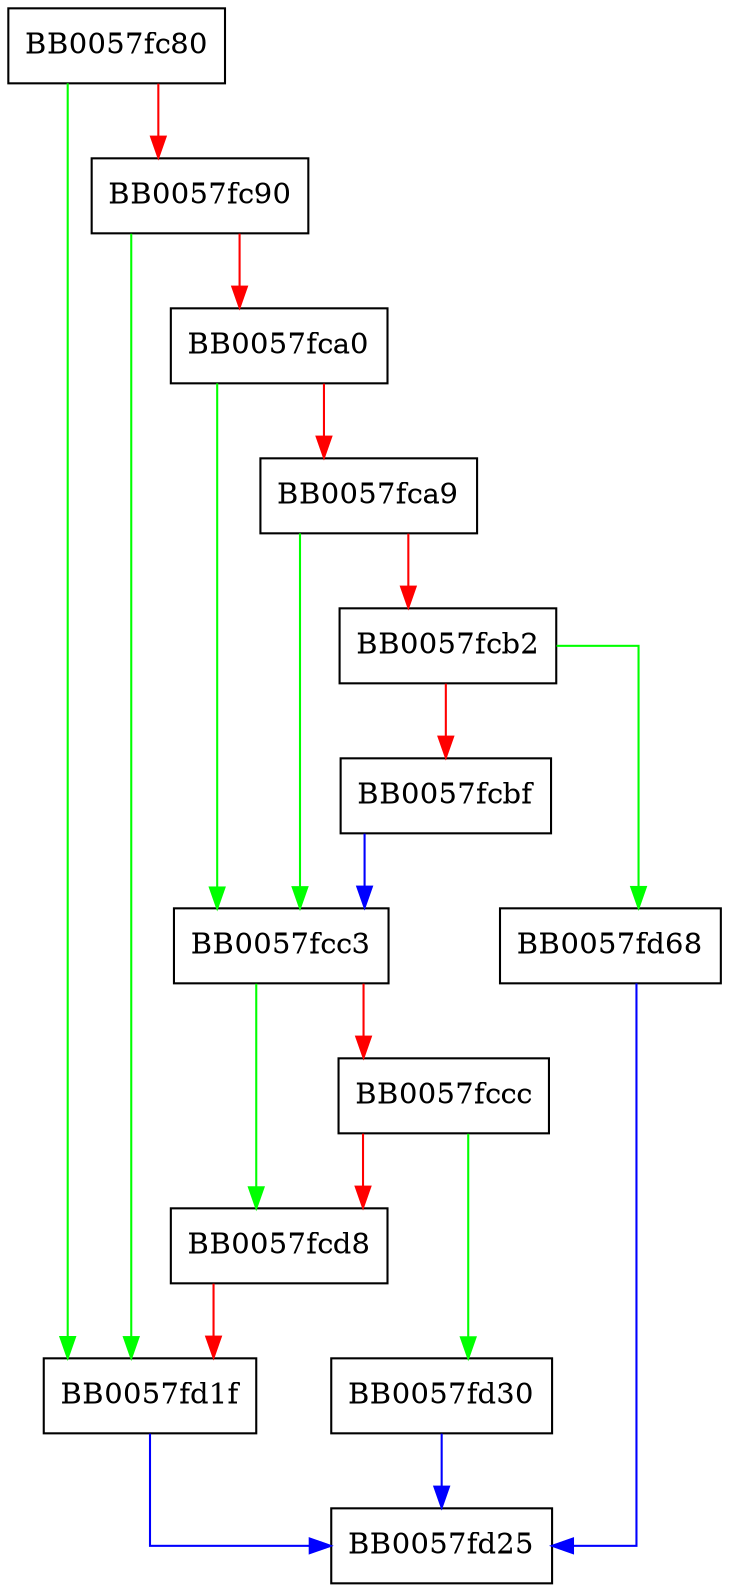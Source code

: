 digraph DSO_free {
  node [shape="box"];
  graph [splines=ortho];
  BB0057fc80 -> BB0057fd1f [color="green"];
  BB0057fc80 -> BB0057fc90 [color="red"];
  BB0057fc90 -> BB0057fd1f [color="green"];
  BB0057fc90 -> BB0057fca0 [color="red"];
  BB0057fca0 -> BB0057fcc3 [color="green"];
  BB0057fca0 -> BB0057fca9 [color="red"];
  BB0057fca9 -> BB0057fcc3 [color="green"];
  BB0057fca9 -> BB0057fcb2 [color="red"];
  BB0057fcb2 -> BB0057fd68 [color="green"];
  BB0057fcb2 -> BB0057fcbf [color="red"];
  BB0057fcbf -> BB0057fcc3 [color="blue"];
  BB0057fcc3 -> BB0057fcd8 [color="green"];
  BB0057fcc3 -> BB0057fccc [color="red"];
  BB0057fccc -> BB0057fd30 [color="green"];
  BB0057fccc -> BB0057fcd8 [color="red"];
  BB0057fcd8 -> BB0057fd1f [color="red"];
  BB0057fd1f -> BB0057fd25 [color="blue"];
  BB0057fd30 -> BB0057fd25 [color="blue"];
  BB0057fd68 -> BB0057fd25 [color="blue"];
}